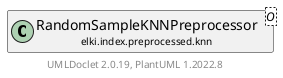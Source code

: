 @startuml
    remove .*\.(Instance|Par|Parameterizer|Factory)$
    set namespaceSeparator none
    hide empty fields
    hide empty methods

    class "<size:14>RandomSampleKNNPreprocessor.Factory\n<size:10>elki.index.preprocessed.knn" as elki.index.preprocessed.knn.RandomSampleKNNPreprocessor.Factory<O> [[RandomSampleKNNPreprocessor.Factory.html]] {
        -share: double
        -rnd: RandomFactory
        +Factory(int, Distance<? super O>, double, RandomFactory)
        +instantiate(Relation<O>): RandomSampleKNNPreprocessor<O>
    }

    abstract class "<size:14>AbstractMaterializeKNNPreprocessor.Factory\n<size:10>elki.index.preprocessed.knn" as elki.index.preprocessed.knn.AbstractMaterializeKNNPreprocessor.Factory<O> [[AbstractMaterializeKNNPreprocessor.Factory.html]] {
        {abstract} +instantiate(Relation<O>): AbstractMaterializeKNNPreprocessor<O>
    }
    class "<size:14>RandomSampleKNNPreprocessor\n<size:10>elki.index.preprocessed.knn" as elki.index.preprocessed.knn.RandomSampleKNNPreprocessor<O> [[RandomSampleKNNPreprocessor.html]]
    class "<size:14>RandomSampleKNNPreprocessor.Factory.Par\n<size:10>elki.index.preprocessed.knn" as elki.index.preprocessed.knn.RandomSampleKNNPreprocessor.Factory.Par<O>

    elki.index.preprocessed.knn.AbstractMaterializeKNNPreprocessor.Factory <|-- elki.index.preprocessed.knn.RandomSampleKNNPreprocessor.Factory
    elki.index.preprocessed.knn.RandomSampleKNNPreprocessor +-- elki.index.preprocessed.knn.RandomSampleKNNPreprocessor.Factory
    elki.index.preprocessed.knn.RandomSampleKNNPreprocessor.Factory +-- elki.index.preprocessed.knn.RandomSampleKNNPreprocessor.Factory.Par

    center footer UMLDoclet 2.0.19, PlantUML 1.2022.8
@enduml

